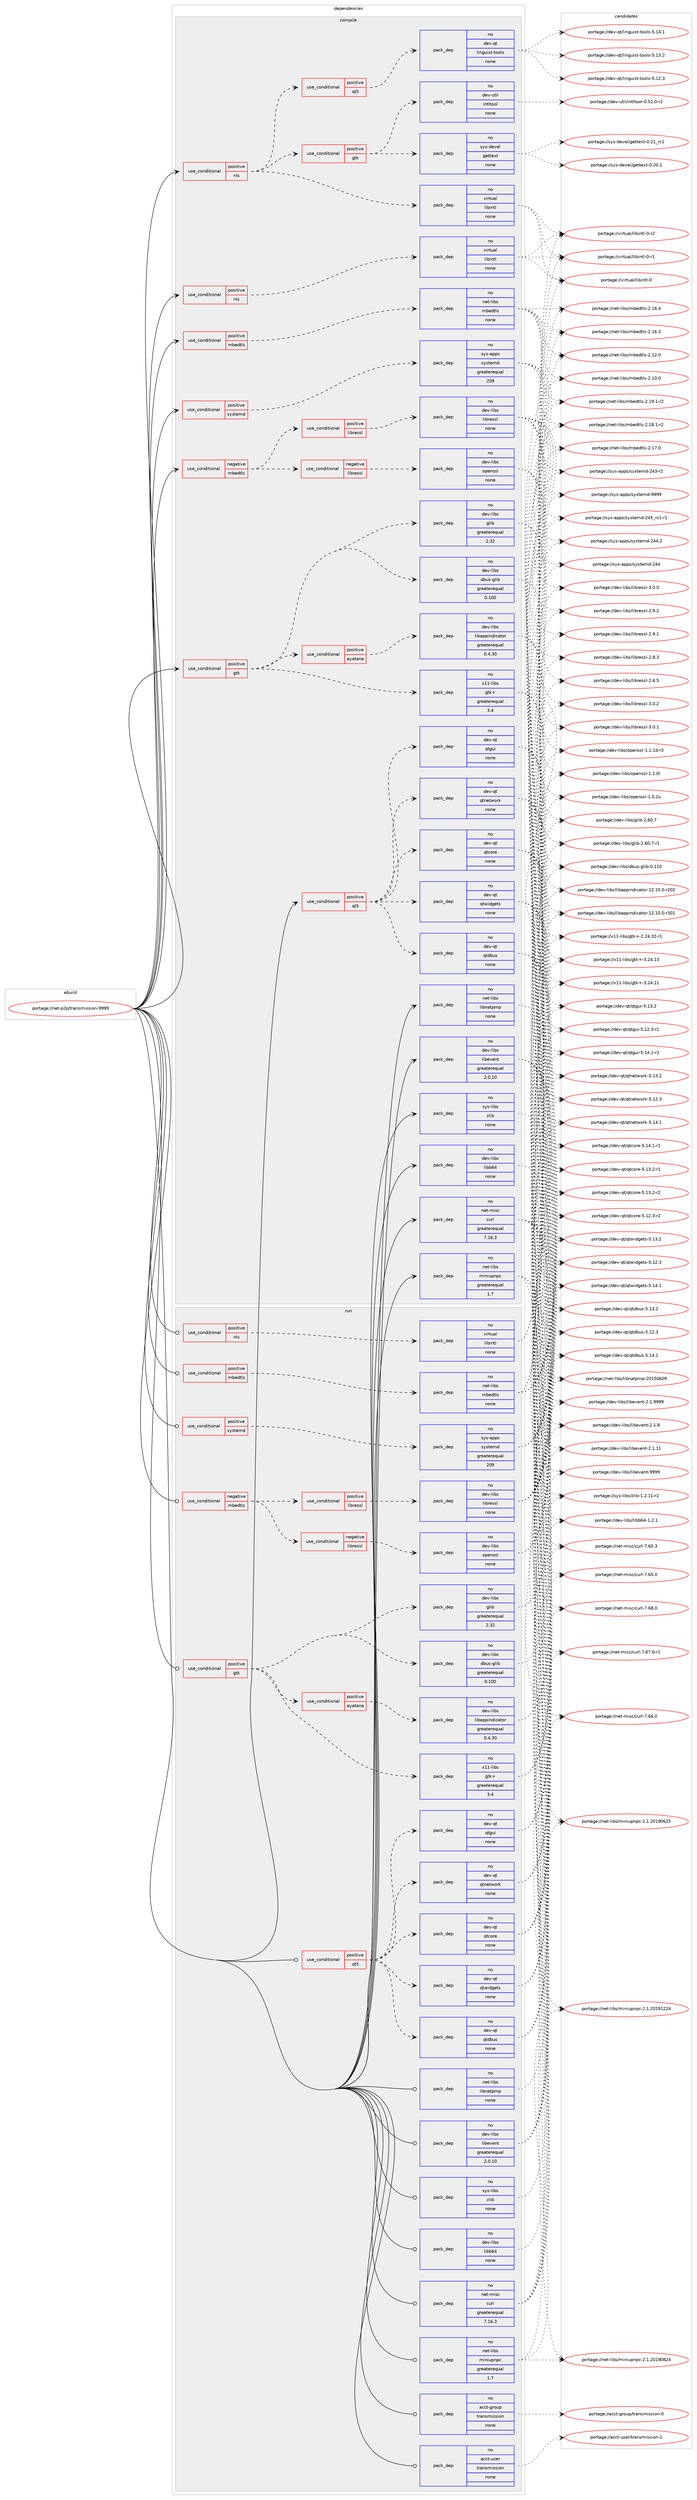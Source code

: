 digraph prolog {

# *************
# Graph options
# *************

newrank=true;
concentrate=true;
compound=true;
graph [rankdir=LR,fontname=Helvetica,fontsize=10,ranksep=1.5];#, ranksep=2.5, nodesep=0.2];
edge  [arrowhead=vee];
node  [fontname=Helvetica,fontsize=10];

# **********
# The ebuild
# **********

subgraph cluster_leftcol {
color=gray;
rank=same;
label=<<i>ebuild</i>>;
id [label="portage://net-p2p/transmission-9999", color=red, width=4, href="../net-p2p/transmission-9999.svg"];
}

# ****************
# The dependencies
# ****************

subgraph cluster_midcol {
color=gray;
label=<<i>dependencies</i>>;
subgraph cluster_compile {
fillcolor="#eeeeee";
style=filled;
label=<<i>compile</i>>;
subgraph cond23732 {
dependency116590 [label=<<TABLE BORDER="0" CELLBORDER="1" CELLSPACING="0" CELLPADDING="4"><TR><TD ROWSPAN="3" CELLPADDING="10">use_conditional</TD></TR><TR><TD>negative</TD></TR><TR><TD>mbedtls</TD></TR></TABLE>>, shape=none, color=red];
subgraph cond23733 {
dependency116591 [label=<<TABLE BORDER="0" CELLBORDER="1" CELLSPACING="0" CELLPADDING="4"><TR><TD ROWSPAN="3" CELLPADDING="10">use_conditional</TD></TR><TR><TD>negative</TD></TR><TR><TD>libressl</TD></TR></TABLE>>, shape=none, color=red];
subgraph pack90930 {
dependency116592 [label=<<TABLE BORDER="0" CELLBORDER="1" CELLSPACING="0" CELLPADDING="4" WIDTH="220"><TR><TD ROWSPAN="6" CELLPADDING="30">pack_dep</TD></TR><TR><TD WIDTH="110">no</TD></TR><TR><TD>dev-libs</TD></TR><TR><TD>openssl</TD></TR><TR><TD>none</TD></TR><TR><TD></TD></TR></TABLE>>, shape=none, color=blue];
}
dependency116591:e -> dependency116592:w [weight=20,style="dashed",arrowhead="vee"];
}
dependency116590:e -> dependency116591:w [weight=20,style="dashed",arrowhead="vee"];
subgraph cond23734 {
dependency116593 [label=<<TABLE BORDER="0" CELLBORDER="1" CELLSPACING="0" CELLPADDING="4"><TR><TD ROWSPAN="3" CELLPADDING="10">use_conditional</TD></TR><TR><TD>positive</TD></TR><TR><TD>libressl</TD></TR></TABLE>>, shape=none, color=red];
subgraph pack90931 {
dependency116594 [label=<<TABLE BORDER="0" CELLBORDER="1" CELLSPACING="0" CELLPADDING="4" WIDTH="220"><TR><TD ROWSPAN="6" CELLPADDING="30">pack_dep</TD></TR><TR><TD WIDTH="110">no</TD></TR><TR><TD>dev-libs</TD></TR><TR><TD>libressl</TD></TR><TR><TD>none</TD></TR><TR><TD></TD></TR></TABLE>>, shape=none, color=blue];
}
dependency116593:e -> dependency116594:w [weight=20,style="dashed",arrowhead="vee"];
}
dependency116590:e -> dependency116593:w [weight=20,style="dashed",arrowhead="vee"];
}
id:e -> dependency116590:w [weight=20,style="solid",arrowhead="vee"];
subgraph cond23735 {
dependency116595 [label=<<TABLE BORDER="0" CELLBORDER="1" CELLSPACING="0" CELLPADDING="4"><TR><TD ROWSPAN="3" CELLPADDING="10">use_conditional</TD></TR><TR><TD>positive</TD></TR><TR><TD>gtk</TD></TR></TABLE>>, shape=none, color=red];
subgraph pack90932 {
dependency116596 [label=<<TABLE BORDER="0" CELLBORDER="1" CELLSPACING="0" CELLPADDING="4" WIDTH="220"><TR><TD ROWSPAN="6" CELLPADDING="30">pack_dep</TD></TR><TR><TD WIDTH="110">no</TD></TR><TR><TD>dev-libs</TD></TR><TR><TD>dbus-glib</TD></TR><TR><TD>greaterequal</TD></TR><TR><TD>0.100</TD></TR></TABLE>>, shape=none, color=blue];
}
dependency116595:e -> dependency116596:w [weight=20,style="dashed",arrowhead="vee"];
subgraph pack90933 {
dependency116597 [label=<<TABLE BORDER="0" CELLBORDER="1" CELLSPACING="0" CELLPADDING="4" WIDTH="220"><TR><TD ROWSPAN="6" CELLPADDING="30">pack_dep</TD></TR><TR><TD WIDTH="110">no</TD></TR><TR><TD>dev-libs</TD></TR><TR><TD>glib</TD></TR><TR><TD>greaterequal</TD></TR><TR><TD>2.32</TD></TR></TABLE>>, shape=none, color=blue];
}
dependency116595:e -> dependency116597:w [weight=20,style="dashed",arrowhead="vee"];
subgraph pack90934 {
dependency116598 [label=<<TABLE BORDER="0" CELLBORDER="1" CELLSPACING="0" CELLPADDING="4" WIDTH="220"><TR><TD ROWSPAN="6" CELLPADDING="30">pack_dep</TD></TR><TR><TD WIDTH="110">no</TD></TR><TR><TD>x11-libs</TD></TR><TR><TD>gtk+</TD></TR><TR><TD>greaterequal</TD></TR><TR><TD>3.4</TD></TR></TABLE>>, shape=none, color=blue];
}
dependency116595:e -> dependency116598:w [weight=20,style="dashed",arrowhead="vee"];
subgraph cond23736 {
dependency116599 [label=<<TABLE BORDER="0" CELLBORDER="1" CELLSPACING="0" CELLPADDING="4"><TR><TD ROWSPAN="3" CELLPADDING="10">use_conditional</TD></TR><TR><TD>positive</TD></TR><TR><TD>ayatana</TD></TR></TABLE>>, shape=none, color=red];
subgraph pack90935 {
dependency116600 [label=<<TABLE BORDER="0" CELLBORDER="1" CELLSPACING="0" CELLPADDING="4" WIDTH="220"><TR><TD ROWSPAN="6" CELLPADDING="30">pack_dep</TD></TR><TR><TD WIDTH="110">no</TD></TR><TR><TD>dev-libs</TD></TR><TR><TD>libappindicator</TD></TR><TR><TD>greaterequal</TD></TR><TR><TD>0.4.30</TD></TR></TABLE>>, shape=none, color=blue];
}
dependency116599:e -> dependency116600:w [weight=20,style="dashed",arrowhead="vee"];
}
dependency116595:e -> dependency116599:w [weight=20,style="dashed",arrowhead="vee"];
}
id:e -> dependency116595:w [weight=20,style="solid",arrowhead="vee"];
subgraph cond23737 {
dependency116601 [label=<<TABLE BORDER="0" CELLBORDER="1" CELLSPACING="0" CELLPADDING="4"><TR><TD ROWSPAN="3" CELLPADDING="10">use_conditional</TD></TR><TR><TD>positive</TD></TR><TR><TD>mbedtls</TD></TR></TABLE>>, shape=none, color=red];
subgraph pack90936 {
dependency116602 [label=<<TABLE BORDER="0" CELLBORDER="1" CELLSPACING="0" CELLPADDING="4" WIDTH="220"><TR><TD ROWSPAN="6" CELLPADDING="30">pack_dep</TD></TR><TR><TD WIDTH="110">no</TD></TR><TR><TD>net-libs</TD></TR><TR><TD>mbedtls</TD></TR><TR><TD>none</TD></TR><TR><TD></TD></TR></TABLE>>, shape=none, color=blue];
}
dependency116601:e -> dependency116602:w [weight=20,style="dashed",arrowhead="vee"];
}
id:e -> dependency116601:w [weight=20,style="solid",arrowhead="vee"];
subgraph cond23738 {
dependency116603 [label=<<TABLE BORDER="0" CELLBORDER="1" CELLSPACING="0" CELLPADDING="4"><TR><TD ROWSPAN="3" CELLPADDING="10">use_conditional</TD></TR><TR><TD>positive</TD></TR><TR><TD>nls</TD></TR></TABLE>>, shape=none, color=red];
subgraph pack90937 {
dependency116604 [label=<<TABLE BORDER="0" CELLBORDER="1" CELLSPACING="0" CELLPADDING="4" WIDTH="220"><TR><TD ROWSPAN="6" CELLPADDING="30">pack_dep</TD></TR><TR><TD WIDTH="110">no</TD></TR><TR><TD>virtual</TD></TR><TR><TD>libintl</TD></TR><TR><TD>none</TD></TR><TR><TD></TD></TR></TABLE>>, shape=none, color=blue];
}
dependency116603:e -> dependency116604:w [weight=20,style="dashed",arrowhead="vee"];
}
id:e -> dependency116603:w [weight=20,style="solid",arrowhead="vee"];
subgraph cond23739 {
dependency116605 [label=<<TABLE BORDER="0" CELLBORDER="1" CELLSPACING="0" CELLPADDING="4"><TR><TD ROWSPAN="3" CELLPADDING="10">use_conditional</TD></TR><TR><TD>positive</TD></TR><TR><TD>nls</TD></TR></TABLE>>, shape=none, color=red];
subgraph pack90938 {
dependency116606 [label=<<TABLE BORDER="0" CELLBORDER="1" CELLSPACING="0" CELLPADDING="4" WIDTH="220"><TR><TD ROWSPAN="6" CELLPADDING="30">pack_dep</TD></TR><TR><TD WIDTH="110">no</TD></TR><TR><TD>virtual</TD></TR><TR><TD>libintl</TD></TR><TR><TD>none</TD></TR><TR><TD></TD></TR></TABLE>>, shape=none, color=blue];
}
dependency116605:e -> dependency116606:w [weight=20,style="dashed",arrowhead="vee"];
subgraph cond23740 {
dependency116607 [label=<<TABLE BORDER="0" CELLBORDER="1" CELLSPACING="0" CELLPADDING="4"><TR><TD ROWSPAN="3" CELLPADDING="10">use_conditional</TD></TR><TR><TD>positive</TD></TR><TR><TD>gtk</TD></TR></TABLE>>, shape=none, color=red];
subgraph pack90939 {
dependency116608 [label=<<TABLE BORDER="0" CELLBORDER="1" CELLSPACING="0" CELLPADDING="4" WIDTH="220"><TR><TD ROWSPAN="6" CELLPADDING="30">pack_dep</TD></TR><TR><TD WIDTH="110">no</TD></TR><TR><TD>dev-util</TD></TR><TR><TD>intltool</TD></TR><TR><TD>none</TD></TR><TR><TD></TD></TR></TABLE>>, shape=none, color=blue];
}
dependency116607:e -> dependency116608:w [weight=20,style="dashed",arrowhead="vee"];
subgraph pack90940 {
dependency116609 [label=<<TABLE BORDER="0" CELLBORDER="1" CELLSPACING="0" CELLPADDING="4" WIDTH="220"><TR><TD ROWSPAN="6" CELLPADDING="30">pack_dep</TD></TR><TR><TD WIDTH="110">no</TD></TR><TR><TD>sys-devel</TD></TR><TR><TD>gettext</TD></TR><TR><TD>none</TD></TR><TR><TD></TD></TR></TABLE>>, shape=none, color=blue];
}
dependency116607:e -> dependency116609:w [weight=20,style="dashed",arrowhead="vee"];
}
dependency116605:e -> dependency116607:w [weight=20,style="dashed",arrowhead="vee"];
subgraph cond23741 {
dependency116610 [label=<<TABLE BORDER="0" CELLBORDER="1" CELLSPACING="0" CELLPADDING="4"><TR><TD ROWSPAN="3" CELLPADDING="10">use_conditional</TD></TR><TR><TD>positive</TD></TR><TR><TD>qt5</TD></TR></TABLE>>, shape=none, color=red];
subgraph pack90941 {
dependency116611 [label=<<TABLE BORDER="0" CELLBORDER="1" CELLSPACING="0" CELLPADDING="4" WIDTH="220"><TR><TD ROWSPAN="6" CELLPADDING="30">pack_dep</TD></TR><TR><TD WIDTH="110">no</TD></TR><TR><TD>dev-qt</TD></TR><TR><TD>linguist-tools</TD></TR><TR><TD>none</TD></TR><TR><TD></TD></TR></TABLE>>, shape=none, color=blue];
}
dependency116610:e -> dependency116611:w [weight=20,style="dashed",arrowhead="vee"];
}
dependency116605:e -> dependency116610:w [weight=20,style="dashed",arrowhead="vee"];
}
id:e -> dependency116605:w [weight=20,style="solid",arrowhead="vee"];
subgraph cond23742 {
dependency116612 [label=<<TABLE BORDER="0" CELLBORDER="1" CELLSPACING="0" CELLPADDING="4"><TR><TD ROWSPAN="3" CELLPADDING="10">use_conditional</TD></TR><TR><TD>positive</TD></TR><TR><TD>qt5</TD></TR></TABLE>>, shape=none, color=red];
subgraph pack90942 {
dependency116613 [label=<<TABLE BORDER="0" CELLBORDER="1" CELLSPACING="0" CELLPADDING="4" WIDTH="220"><TR><TD ROWSPAN="6" CELLPADDING="30">pack_dep</TD></TR><TR><TD WIDTH="110">no</TD></TR><TR><TD>dev-qt</TD></TR><TR><TD>qtcore</TD></TR><TR><TD>none</TD></TR><TR><TD></TD></TR></TABLE>>, shape=none, color=blue];
}
dependency116612:e -> dependency116613:w [weight=20,style="dashed",arrowhead="vee"];
subgraph pack90943 {
dependency116614 [label=<<TABLE BORDER="0" CELLBORDER="1" CELLSPACING="0" CELLPADDING="4" WIDTH="220"><TR><TD ROWSPAN="6" CELLPADDING="30">pack_dep</TD></TR><TR><TD WIDTH="110">no</TD></TR><TR><TD>dev-qt</TD></TR><TR><TD>qtgui</TD></TR><TR><TD>none</TD></TR><TR><TD></TD></TR></TABLE>>, shape=none, color=blue];
}
dependency116612:e -> dependency116614:w [weight=20,style="dashed",arrowhead="vee"];
subgraph pack90944 {
dependency116615 [label=<<TABLE BORDER="0" CELLBORDER="1" CELLSPACING="0" CELLPADDING="4" WIDTH="220"><TR><TD ROWSPAN="6" CELLPADDING="30">pack_dep</TD></TR><TR><TD WIDTH="110">no</TD></TR><TR><TD>dev-qt</TD></TR><TR><TD>qtwidgets</TD></TR><TR><TD>none</TD></TR><TR><TD></TD></TR></TABLE>>, shape=none, color=blue];
}
dependency116612:e -> dependency116615:w [weight=20,style="dashed",arrowhead="vee"];
subgraph pack90945 {
dependency116616 [label=<<TABLE BORDER="0" CELLBORDER="1" CELLSPACING="0" CELLPADDING="4" WIDTH="220"><TR><TD ROWSPAN="6" CELLPADDING="30">pack_dep</TD></TR><TR><TD WIDTH="110">no</TD></TR><TR><TD>dev-qt</TD></TR><TR><TD>qtnetwork</TD></TR><TR><TD>none</TD></TR><TR><TD></TD></TR></TABLE>>, shape=none, color=blue];
}
dependency116612:e -> dependency116616:w [weight=20,style="dashed",arrowhead="vee"];
subgraph pack90946 {
dependency116617 [label=<<TABLE BORDER="0" CELLBORDER="1" CELLSPACING="0" CELLPADDING="4" WIDTH="220"><TR><TD ROWSPAN="6" CELLPADDING="30">pack_dep</TD></TR><TR><TD WIDTH="110">no</TD></TR><TR><TD>dev-qt</TD></TR><TR><TD>qtdbus</TD></TR><TR><TD>none</TD></TR><TR><TD></TD></TR></TABLE>>, shape=none, color=blue];
}
dependency116612:e -> dependency116617:w [weight=20,style="dashed",arrowhead="vee"];
}
id:e -> dependency116612:w [weight=20,style="solid",arrowhead="vee"];
subgraph cond23743 {
dependency116618 [label=<<TABLE BORDER="0" CELLBORDER="1" CELLSPACING="0" CELLPADDING="4"><TR><TD ROWSPAN="3" CELLPADDING="10">use_conditional</TD></TR><TR><TD>positive</TD></TR><TR><TD>systemd</TD></TR></TABLE>>, shape=none, color=red];
subgraph pack90947 {
dependency116619 [label=<<TABLE BORDER="0" CELLBORDER="1" CELLSPACING="0" CELLPADDING="4" WIDTH="220"><TR><TD ROWSPAN="6" CELLPADDING="30">pack_dep</TD></TR><TR><TD WIDTH="110">no</TD></TR><TR><TD>sys-apps</TD></TR><TR><TD>systemd</TD></TR><TR><TD>greaterequal</TD></TR><TR><TD>209</TD></TR></TABLE>>, shape=none, color=blue];
}
dependency116618:e -> dependency116619:w [weight=20,style="dashed",arrowhead="vee"];
}
id:e -> dependency116618:w [weight=20,style="solid",arrowhead="vee"];
subgraph pack90948 {
dependency116620 [label=<<TABLE BORDER="0" CELLBORDER="1" CELLSPACING="0" CELLPADDING="4" WIDTH="220"><TR><TD ROWSPAN="6" CELLPADDING="30">pack_dep</TD></TR><TR><TD WIDTH="110">no</TD></TR><TR><TD>dev-libs</TD></TR><TR><TD>libb64</TD></TR><TR><TD>none</TD></TR><TR><TD></TD></TR></TABLE>>, shape=none, color=blue];
}
id:e -> dependency116620:w [weight=20,style="solid",arrowhead="vee"];
subgraph pack90949 {
dependency116621 [label=<<TABLE BORDER="0" CELLBORDER="1" CELLSPACING="0" CELLPADDING="4" WIDTH="220"><TR><TD ROWSPAN="6" CELLPADDING="30">pack_dep</TD></TR><TR><TD WIDTH="110">no</TD></TR><TR><TD>dev-libs</TD></TR><TR><TD>libevent</TD></TR><TR><TD>greaterequal</TD></TR><TR><TD>2.0.10</TD></TR></TABLE>>, shape=none, color=blue];
}
id:e -> dependency116621:w [weight=20,style="solid",arrowhead="vee"];
subgraph pack90950 {
dependency116622 [label=<<TABLE BORDER="0" CELLBORDER="1" CELLSPACING="0" CELLPADDING="4" WIDTH="220"><TR><TD ROWSPAN="6" CELLPADDING="30">pack_dep</TD></TR><TR><TD WIDTH="110">no</TD></TR><TR><TD>net-libs</TD></TR><TR><TD>libnatpmp</TD></TR><TR><TD>none</TD></TR><TR><TD></TD></TR></TABLE>>, shape=none, color=blue];
}
id:e -> dependency116622:w [weight=20,style="solid",arrowhead="vee"];
subgraph pack90951 {
dependency116623 [label=<<TABLE BORDER="0" CELLBORDER="1" CELLSPACING="0" CELLPADDING="4" WIDTH="220"><TR><TD ROWSPAN="6" CELLPADDING="30">pack_dep</TD></TR><TR><TD WIDTH="110">no</TD></TR><TR><TD>net-libs</TD></TR><TR><TD>miniupnpc</TD></TR><TR><TD>greaterequal</TD></TR><TR><TD>1.7</TD></TR></TABLE>>, shape=none, color=blue];
}
id:e -> dependency116623:w [weight=20,style="solid",arrowhead="vee"];
subgraph pack90952 {
dependency116624 [label=<<TABLE BORDER="0" CELLBORDER="1" CELLSPACING="0" CELLPADDING="4" WIDTH="220"><TR><TD ROWSPAN="6" CELLPADDING="30">pack_dep</TD></TR><TR><TD WIDTH="110">no</TD></TR><TR><TD>net-misc</TD></TR><TR><TD>curl</TD></TR><TR><TD>greaterequal</TD></TR><TR><TD>7.16.3</TD></TR></TABLE>>, shape=none, color=blue];
}
id:e -> dependency116624:w [weight=20,style="solid",arrowhead="vee"];
subgraph pack90953 {
dependency116625 [label=<<TABLE BORDER="0" CELLBORDER="1" CELLSPACING="0" CELLPADDING="4" WIDTH="220"><TR><TD ROWSPAN="6" CELLPADDING="30">pack_dep</TD></TR><TR><TD WIDTH="110">no</TD></TR><TR><TD>sys-libs</TD></TR><TR><TD>zlib</TD></TR><TR><TD>none</TD></TR><TR><TD></TD></TR></TABLE>>, shape=none, color=blue];
}
id:e -> dependency116625:w [weight=20,style="solid",arrowhead="vee"];
}
subgraph cluster_compileandrun {
fillcolor="#eeeeee";
style=filled;
label=<<i>compile and run</i>>;
}
subgraph cluster_run {
fillcolor="#eeeeee";
style=filled;
label=<<i>run</i>>;
subgraph cond23744 {
dependency116626 [label=<<TABLE BORDER="0" CELLBORDER="1" CELLSPACING="0" CELLPADDING="4"><TR><TD ROWSPAN="3" CELLPADDING="10">use_conditional</TD></TR><TR><TD>negative</TD></TR><TR><TD>mbedtls</TD></TR></TABLE>>, shape=none, color=red];
subgraph cond23745 {
dependency116627 [label=<<TABLE BORDER="0" CELLBORDER="1" CELLSPACING="0" CELLPADDING="4"><TR><TD ROWSPAN="3" CELLPADDING="10">use_conditional</TD></TR><TR><TD>negative</TD></TR><TR><TD>libressl</TD></TR></TABLE>>, shape=none, color=red];
subgraph pack90954 {
dependency116628 [label=<<TABLE BORDER="0" CELLBORDER="1" CELLSPACING="0" CELLPADDING="4" WIDTH="220"><TR><TD ROWSPAN="6" CELLPADDING="30">pack_dep</TD></TR><TR><TD WIDTH="110">no</TD></TR><TR><TD>dev-libs</TD></TR><TR><TD>openssl</TD></TR><TR><TD>none</TD></TR><TR><TD></TD></TR></TABLE>>, shape=none, color=blue];
}
dependency116627:e -> dependency116628:w [weight=20,style="dashed",arrowhead="vee"];
}
dependency116626:e -> dependency116627:w [weight=20,style="dashed",arrowhead="vee"];
subgraph cond23746 {
dependency116629 [label=<<TABLE BORDER="0" CELLBORDER="1" CELLSPACING="0" CELLPADDING="4"><TR><TD ROWSPAN="3" CELLPADDING="10">use_conditional</TD></TR><TR><TD>positive</TD></TR><TR><TD>libressl</TD></TR></TABLE>>, shape=none, color=red];
subgraph pack90955 {
dependency116630 [label=<<TABLE BORDER="0" CELLBORDER="1" CELLSPACING="0" CELLPADDING="4" WIDTH="220"><TR><TD ROWSPAN="6" CELLPADDING="30">pack_dep</TD></TR><TR><TD WIDTH="110">no</TD></TR><TR><TD>dev-libs</TD></TR><TR><TD>libressl</TD></TR><TR><TD>none</TD></TR><TR><TD></TD></TR></TABLE>>, shape=none, color=blue];
}
dependency116629:e -> dependency116630:w [weight=20,style="dashed",arrowhead="vee"];
}
dependency116626:e -> dependency116629:w [weight=20,style="dashed",arrowhead="vee"];
}
id:e -> dependency116626:w [weight=20,style="solid",arrowhead="odot"];
subgraph cond23747 {
dependency116631 [label=<<TABLE BORDER="0" CELLBORDER="1" CELLSPACING="0" CELLPADDING="4"><TR><TD ROWSPAN="3" CELLPADDING="10">use_conditional</TD></TR><TR><TD>positive</TD></TR><TR><TD>gtk</TD></TR></TABLE>>, shape=none, color=red];
subgraph pack90956 {
dependency116632 [label=<<TABLE BORDER="0" CELLBORDER="1" CELLSPACING="0" CELLPADDING="4" WIDTH="220"><TR><TD ROWSPAN="6" CELLPADDING="30">pack_dep</TD></TR><TR><TD WIDTH="110">no</TD></TR><TR><TD>dev-libs</TD></TR><TR><TD>dbus-glib</TD></TR><TR><TD>greaterequal</TD></TR><TR><TD>0.100</TD></TR></TABLE>>, shape=none, color=blue];
}
dependency116631:e -> dependency116632:w [weight=20,style="dashed",arrowhead="vee"];
subgraph pack90957 {
dependency116633 [label=<<TABLE BORDER="0" CELLBORDER="1" CELLSPACING="0" CELLPADDING="4" WIDTH="220"><TR><TD ROWSPAN="6" CELLPADDING="30">pack_dep</TD></TR><TR><TD WIDTH="110">no</TD></TR><TR><TD>dev-libs</TD></TR><TR><TD>glib</TD></TR><TR><TD>greaterequal</TD></TR><TR><TD>2.32</TD></TR></TABLE>>, shape=none, color=blue];
}
dependency116631:e -> dependency116633:w [weight=20,style="dashed",arrowhead="vee"];
subgraph pack90958 {
dependency116634 [label=<<TABLE BORDER="0" CELLBORDER="1" CELLSPACING="0" CELLPADDING="4" WIDTH="220"><TR><TD ROWSPAN="6" CELLPADDING="30">pack_dep</TD></TR><TR><TD WIDTH="110">no</TD></TR><TR><TD>x11-libs</TD></TR><TR><TD>gtk+</TD></TR><TR><TD>greaterequal</TD></TR><TR><TD>3.4</TD></TR></TABLE>>, shape=none, color=blue];
}
dependency116631:e -> dependency116634:w [weight=20,style="dashed",arrowhead="vee"];
subgraph cond23748 {
dependency116635 [label=<<TABLE BORDER="0" CELLBORDER="1" CELLSPACING="0" CELLPADDING="4"><TR><TD ROWSPAN="3" CELLPADDING="10">use_conditional</TD></TR><TR><TD>positive</TD></TR><TR><TD>ayatana</TD></TR></TABLE>>, shape=none, color=red];
subgraph pack90959 {
dependency116636 [label=<<TABLE BORDER="0" CELLBORDER="1" CELLSPACING="0" CELLPADDING="4" WIDTH="220"><TR><TD ROWSPAN="6" CELLPADDING="30">pack_dep</TD></TR><TR><TD WIDTH="110">no</TD></TR><TR><TD>dev-libs</TD></TR><TR><TD>libappindicator</TD></TR><TR><TD>greaterequal</TD></TR><TR><TD>0.4.30</TD></TR></TABLE>>, shape=none, color=blue];
}
dependency116635:e -> dependency116636:w [weight=20,style="dashed",arrowhead="vee"];
}
dependency116631:e -> dependency116635:w [weight=20,style="dashed",arrowhead="vee"];
}
id:e -> dependency116631:w [weight=20,style="solid",arrowhead="odot"];
subgraph cond23749 {
dependency116637 [label=<<TABLE BORDER="0" CELLBORDER="1" CELLSPACING="0" CELLPADDING="4"><TR><TD ROWSPAN="3" CELLPADDING="10">use_conditional</TD></TR><TR><TD>positive</TD></TR><TR><TD>mbedtls</TD></TR></TABLE>>, shape=none, color=red];
subgraph pack90960 {
dependency116638 [label=<<TABLE BORDER="0" CELLBORDER="1" CELLSPACING="0" CELLPADDING="4" WIDTH="220"><TR><TD ROWSPAN="6" CELLPADDING="30">pack_dep</TD></TR><TR><TD WIDTH="110">no</TD></TR><TR><TD>net-libs</TD></TR><TR><TD>mbedtls</TD></TR><TR><TD>none</TD></TR><TR><TD></TD></TR></TABLE>>, shape=none, color=blue];
}
dependency116637:e -> dependency116638:w [weight=20,style="dashed",arrowhead="vee"];
}
id:e -> dependency116637:w [weight=20,style="solid",arrowhead="odot"];
subgraph cond23750 {
dependency116639 [label=<<TABLE BORDER="0" CELLBORDER="1" CELLSPACING="0" CELLPADDING="4"><TR><TD ROWSPAN="3" CELLPADDING="10">use_conditional</TD></TR><TR><TD>positive</TD></TR><TR><TD>nls</TD></TR></TABLE>>, shape=none, color=red];
subgraph pack90961 {
dependency116640 [label=<<TABLE BORDER="0" CELLBORDER="1" CELLSPACING="0" CELLPADDING="4" WIDTH="220"><TR><TD ROWSPAN="6" CELLPADDING="30">pack_dep</TD></TR><TR><TD WIDTH="110">no</TD></TR><TR><TD>virtual</TD></TR><TR><TD>libintl</TD></TR><TR><TD>none</TD></TR><TR><TD></TD></TR></TABLE>>, shape=none, color=blue];
}
dependency116639:e -> dependency116640:w [weight=20,style="dashed",arrowhead="vee"];
}
id:e -> dependency116639:w [weight=20,style="solid",arrowhead="odot"];
subgraph cond23751 {
dependency116641 [label=<<TABLE BORDER="0" CELLBORDER="1" CELLSPACING="0" CELLPADDING="4"><TR><TD ROWSPAN="3" CELLPADDING="10">use_conditional</TD></TR><TR><TD>positive</TD></TR><TR><TD>qt5</TD></TR></TABLE>>, shape=none, color=red];
subgraph pack90962 {
dependency116642 [label=<<TABLE BORDER="0" CELLBORDER="1" CELLSPACING="0" CELLPADDING="4" WIDTH="220"><TR><TD ROWSPAN="6" CELLPADDING="30">pack_dep</TD></TR><TR><TD WIDTH="110">no</TD></TR><TR><TD>dev-qt</TD></TR><TR><TD>qtcore</TD></TR><TR><TD>none</TD></TR><TR><TD></TD></TR></TABLE>>, shape=none, color=blue];
}
dependency116641:e -> dependency116642:w [weight=20,style="dashed",arrowhead="vee"];
subgraph pack90963 {
dependency116643 [label=<<TABLE BORDER="0" CELLBORDER="1" CELLSPACING="0" CELLPADDING="4" WIDTH="220"><TR><TD ROWSPAN="6" CELLPADDING="30">pack_dep</TD></TR><TR><TD WIDTH="110">no</TD></TR><TR><TD>dev-qt</TD></TR><TR><TD>qtgui</TD></TR><TR><TD>none</TD></TR><TR><TD></TD></TR></TABLE>>, shape=none, color=blue];
}
dependency116641:e -> dependency116643:w [weight=20,style="dashed",arrowhead="vee"];
subgraph pack90964 {
dependency116644 [label=<<TABLE BORDER="0" CELLBORDER="1" CELLSPACING="0" CELLPADDING="4" WIDTH="220"><TR><TD ROWSPAN="6" CELLPADDING="30">pack_dep</TD></TR><TR><TD WIDTH="110">no</TD></TR><TR><TD>dev-qt</TD></TR><TR><TD>qtwidgets</TD></TR><TR><TD>none</TD></TR><TR><TD></TD></TR></TABLE>>, shape=none, color=blue];
}
dependency116641:e -> dependency116644:w [weight=20,style="dashed",arrowhead="vee"];
subgraph pack90965 {
dependency116645 [label=<<TABLE BORDER="0" CELLBORDER="1" CELLSPACING="0" CELLPADDING="4" WIDTH="220"><TR><TD ROWSPAN="6" CELLPADDING="30">pack_dep</TD></TR><TR><TD WIDTH="110">no</TD></TR><TR><TD>dev-qt</TD></TR><TR><TD>qtnetwork</TD></TR><TR><TD>none</TD></TR><TR><TD></TD></TR></TABLE>>, shape=none, color=blue];
}
dependency116641:e -> dependency116645:w [weight=20,style="dashed",arrowhead="vee"];
subgraph pack90966 {
dependency116646 [label=<<TABLE BORDER="0" CELLBORDER="1" CELLSPACING="0" CELLPADDING="4" WIDTH="220"><TR><TD ROWSPAN="6" CELLPADDING="30">pack_dep</TD></TR><TR><TD WIDTH="110">no</TD></TR><TR><TD>dev-qt</TD></TR><TR><TD>qtdbus</TD></TR><TR><TD>none</TD></TR><TR><TD></TD></TR></TABLE>>, shape=none, color=blue];
}
dependency116641:e -> dependency116646:w [weight=20,style="dashed",arrowhead="vee"];
}
id:e -> dependency116641:w [weight=20,style="solid",arrowhead="odot"];
subgraph cond23752 {
dependency116647 [label=<<TABLE BORDER="0" CELLBORDER="1" CELLSPACING="0" CELLPADDING="4"><TR><TD ROWSPAN="3" CELLPADDING="10">use_conditional</TD></TR><TR><TD>positive</TD></TR><TR><TD>systemd</TD></TR></TABLE>>, shape=none, color=red];
subgraph pack90967 {
dependency116648 [label=<<TABLE BORDER="0" CELLBORDER="1" CELLSPACING="0" CELLPADDING="4" WIDTH="220"><TR><TD ROWSPAN="6" CELLPADDING="30">pack_dep</TD></TR><TR><TD WIDTH="110">no</TD></TR><TR><TD>sys-apps</TD></TR><TR><TD>systemd</TD></TR><TR><TD>greaterequal</TD></TR><TR><TD>209</TD></TR></TABLE>>, shape=none, color=blue];
}
dependency116647:e -> dependency116648:w [weight=20,style="dashed",arrowhead="vee"];
}
id:e -> dependency116647:w [weight=20,style="solid",arrowhead="odot"];
subgraph pack90968 {
dependency116649 [label=<<TABLE BORDER="0" CELLBORDER="1" CELLSPACING="0" CELLPADDING="4" WIDTH="220"><TR><TD ROWSPAN="6" CELLPADDING="30">pack_dep</TD></TR><TR><TD WIDTH="110">no</TD></TR><TR><TD>acct-group</TD></TR><TR><TD>transmission</TD></TR><TR><TD>none</TD></TR><TR><TD></TD></TR></TABLE>>, shape=none, color=blue];
}
id:e -> dependency116649:w [weight=20,style="solid",arrowhead="odot"];
subgraph pack90969 {
dependency116650 [label=<<TABLE BORDER="0" CELLBORDER="1" CELLSPACING="0" CELLPADDING="4" WIDTH="220"><TR><TD ROWSPAN="6" CELLPADDING="30">pack_dep</TD></TR><TR><TD WIDTH="110">no</TD></TR><TR><TD>acct-user</TD></TR><TR><TD>transmission</TD></TR><TR><TD>none</TD></TR><TR><TD></TD></TR></TABLE>>, shape=none, color=blue];
}
id:e -> dependency116650:w [weight=20,style="solid",arrowhead="odot"];
subgraph pack90970 {
dependency116651 [label=<<TABLE BORDER="0" CELLBORDER="1" CELLSPACING="0" CELLPADDING="4" WIDTH="220"><TR><TD ROWSPAN="6" CELLPADDING="30">pack_dep</TD></TR><TR><TD WIDTH="110">no</TD></TR><TR><TD>dev-libs</TD></TR><TR><TD>libb64</TD></TR><TR><TD>none</TD></TR><TR><TD></TD></TR></TABLE>>, shape=none, color=blue];
}
id:e -> dependency116651:w [weight=20,style="solid",arrowhead="odot"];
subgraph pack90971 {
dependency116652 [label=<<TABLE BORDER="0" CELLBORDER="1" CELLSPACING="0" CELLPADDING="4" WIDTH="220"><TR><TD ROWSPAN="6" CELLPADDING="30">pack_dep</TD></TR><TR><TD WIDTH="110">no</TD></TR><TR><TD>dev-libs</TD></TR><TR><TD>libevent</TD></TR><TR><TD>greaterequal</TD></TR><TR><TD>2.0.10</TD></TR></TABLE>>, shape=none, color=blue];
}
id:e -> dependency116652:w [weight=20,style="solid",arrowhead="odot"];
subgraph pack90972 {
dependency116653 [label=<<TABLE BORDER="0" CELLBORDER="1" CELLSPACING="0" CELLPADDING="4" WIDTH="220"><TR><TD ROWSPAN="6" CELLPADDING="30">pack_dep</TD></TR><TR><TD WIDTH="110">no</TD></TR><TR><TD>net-libs</TD></TR><TR><TD>libnatpmp</TD></TR><TR><TD>none</TD></TR><TR><TD></TD></TR></TABLE>>, shape=none, color=blue];
}
id:e -> dependency116653:w [weight=20,style="solid",arrowhead="odot"];
subgraph pack90973 {
dependency116654 [label=<<TABLE BORDER="0" CELLBORDER="1" CELLSPACING="0" CELLPADDING="4" WIDTH="220"><TR><TD ROWSPAN="6" CELLPADDING="30">pack_dep</TD></TR><TR><TD WIDTH="110">no</TD></TR><TR><TD>net-libs</TD></TR><TR><TD>miniupnpc</TD></TR><TR><TD>greaterequal</TD></TR><TR><TD>1.7</TD></TR></TABLE>>, shape=none, color=blue];
}
id:e -> dependency116654:w [weight=20,style="solid",arrowhead="odot"];
subgraph pack90974 {
dependency116655 [label=<<TABLE BORDER="0" CELLBORDER="1" CELLSPACING="0" CELLPADDING="4" WIDTH="220"><TR><TD ROWSPAN="6" CELLPADDING="30">pack_dep</TD></TR><TR><TD WIDTH="110">no</TD></TR><TR><TD>net-misc</TD></TR><TR><TD>curl</TD></TR><TR><TD>greaterequal</TD></TR><TR><TD>7.16.3</TD></TR></TABLE>>, shape=none, color=blue];
}
id:e -> dependency116655:w [weight=20,style="solid",arrowhead="odot"];
subgraph pack90975 {
dependency116656 [label=<<TABLE BORDER="0" CELLBORDER="1" CELLSPACING="0" CELLPADDING="4" WIDTH="220"><TR><TD ROWSPAN="6" CELLPADDING="30">pack_dep</TD></TR><TR><TD WIDTH="110">no</TD></TR><TR><TD>sys-libs</TD></TR><TR><TD>zlib</TD></TR><TR><TD>none</TD></TR><TR><TD></TD></TR></TABLE>>, shape=none, color=blue];
}
id:e -> dependency116656:w [weight=20,style="solid",arrowhead="odot"];
}
}

# **************
# The candidates
# **************

subgraph cluster_choices {
rank=same;
color=gray;
label=<<i>candidates</i>>;

subgraph choice90930 {
color=black;
nodesep=1;
choice1001011184510810598115471111121011101151151084549464946491004511451 [label="portage://dev-libs/openssl-1.1.1d-r3", color=red, width=4,href="../dev-libs/openssl-1.1.1d-r3.svg"];
choice100101118451081059811547111112101110115115108454946494648108 [label="portage://dev-libs/openssl-1.1.0l", color=red, width=4,href="../dev-libs/openssl-1.1.0l.svg"];
choice100101118451081059811547111112101110115115108454946484650117 [label="portage://dev-libs/openssl-1.0.2u", color=red, width=4,href="../dev-libs/openssl-1.0.2u.svg"];
dependency116592:e -> choice1001011184510810598115471111121011101151151084549464946491004511451:w [style=dotted,weight="100"];
dependency116592:e -> choice100101118451081059811547111112101110115115108454946494648108:w [style=dotted,weight="100"];
dependency116592:e -> choice100101118451081059811547111112101110115115108454946484650117:w [style=dotted,weight="100"];
}
subgraph choice90931 {
color=black;
nodesep=1;
choice10010111845108105981154710810598114101115115108455146484650 [label="portage://dev-libs/libressl-3.0.2", color=red, width=4,href="../dev-libs/libressl-3.0.2.svg"];
choice10010111845108105981154710810598114101115115108455146484649 [label="portage://dev-libs/libressl-3.0.1", color=red, width=4,href="../dev-libs/libressl-3.0.1.svg"];
choice10010111845108105981154710810598114101115115108455146484648 [label="portage://dev-libs/libressl-3.0.0", color=red, width=4,href="../dev-libs/libressl-3.0.0.svg"];
choice10010111845108105981154710810598114101115115108455046574650 [label="portage://dev-libs/libressl-2.9.2", color=red, width=4,href="../dev-libs/libressl-2.9.2.svg"];
choice10010111845108105981154710810598114101115115108455046574649 [label="portage://dev-libs/libressl-2.9.1", color=red, width=4,href="../dev-libs/libressl-2.9.1.svg"];
choice10010111845108105981154710810598114101115115108455046564651 [label="portage://dev-libs/libressl-2.8.3", color=red, width=4,href="../dev-libs/libressl-2.8.3.svg"];
choice10010111845108105981154710810598114101115115108455046544653 [label="portage://dev-libs/libressl-2.6.5", color=red, width=4,href="../dev-libs/libressl-2.6.5.svg"];
dependency116594:e -> choice10010111845108105981154710810598114101115115108455146484650:w [style=dotted,weight="100"];
dependency116594:e -> choice10010111845108105981154710810598114101115115108455146484649:w [style=dotted,weight="100"];
dependency116594:e -> choice10010111845108105981154710810598114101115115108455146484648:w [style=dotted,weight="100"];
dependency116594:e -> choice10010111845108105981154710810598114101115115108455046574650:w [style=dotted,weight="100"];
dependency116594:e -> choice10010111845108105981154710810598114101115115108455046574649:w [style=dotted,weight="100"];
dependency116594:e -> choice10010111845108105981154710810598114101115115108455046564651:w [style=dotted,weight="100"];
dependency116594:e -> choice10010111845108105981154710810598114101115115108455046544653:w [style=dotted,weight="100"];
}
subgraph choice90932 {
color=black;
nodesep=1;
choice100101118451081059811547100981171154510310810598454846494948 [label="portage://dev-libs/dbus-glib-0.110", color=red, width=4,href="../dev-libs/dbus-glib-0.110.svg"];
dependency116596:e -> choice100101118451081059811547100981171154510310810598454846494948:w [style=dotted,weight="100"];
}
subgraph choice90933 {
color=black;
nodesep=1;
choice10010111845108105981154710310810598455046544846554511449 [label="portage://dev-libs/glib-2.60.7-r1", color=red, width=4,href="../dev-libs/glib-2.60.7-r1.svg"];
choice1001011184510810598115471031081059845504654484655 [label="portage://dev-libs/glib-2.60.7", color=red, width=4,href="../dev-libs/glib-2.60.7.svg"];
dependency116597:e -> choice10010111845108105981154710310810598455046544846554511449:w [style=dotted,weight="100"];
dependency116597:e -> choice1001011184510810598115471031081059845504654484655:w [style=dotted,weight="100"];
}
subgraph choice90934 {
color=black;
nodesep=1;
choice1204949451081059811547103116107434551465052464951 [label="portage://x11-libs/gtk+-3.24.13", color=red, width=4,href="../x11-libs/gtk+-3.24.13.svg"];
choice1204949451081059811547103116107434551465052464949 [label="portage://x11-libs/gtk+-3.24.11", color=red, width=4,href="../x11-libs/gtk+-3.24.11.svg"];
choice12049494510810598115471031161074345504650524651504511449 [label="portage://x11-libs/gtk+-2.24.32-r1", color=red, width=4,href="../x11-libs/gtk+-2.24.32-r1.svg"];
dependency116598:e -> choice1204949451081059811547103116107434551465052464951:w [style=dotted,weight="100"];
dependency116598:e -> choice1204949451081059811547103116107434551465052464949:w [style=dotted,weight="100"];
dependency116598:e -> choice12049494510810598115471031161074345504650524651504511449:w [style=dotted,weight="100"];
}
subgraph choice90935 {
color=black;
nodesep=1;
choice10010111845108105981154710810598971121121051101001059997116111114454950464948464845114514849 [label="portage://dev-libs/libappindicator-12.10.0-r301", color=red, width=4,href="../dev-libs/libappindicator-12.10.0-r301.svg"];
choice10010111845108105981154710810598971121121051101001059997116111114454950464948464845114504850 [label="portage://dev-libs/libappindicator-12.10.0-r202", color=red, width=4,href="../dev-libs/libappindicator-12.10.0-r202.svg"];
dependency116600:e -> choice10010111845108105981154710810598971121121051101001059997116111114454950464948464845114514849:w [style=dotted,weight="100"];
dependency116600:e -> choice10010111845108105981154710810598971121121051101001059997116111114454950464948464845114504850:w [style=dotted,weight="100"];
}
subgraph choice90936 {
color=black;
nodesep=1;
choice11010111645108105981154710998101100116108115455046495746494511450 [label="portage://net-libs/mbedtls-2.19.1-r2", color=red, width=4,href="../net-libs/mbedtls-2.19.1-r2.svg"];
choice11010111645108105981154710998101100116108115455046495646494511450 [label="portage://net-libs/mbedtls-2.18.1-r2", color=red, width=4,href="../net-libs/mbedtls-2.18.1-r2.svg"];
choice1101011164510810598115471099810110011610811545504649554648 [label="portage://net-libs/mbedtls-2.17.0", color=red, width=4,href="../net-libs/mbedtls-2.17.0.svg"];
choice1101011164510810598115471099810110011610811545504649544652 [label="portage://net-libs/mbedtls-2.16.4", color=red, width=4,href="../net-libs/mbedtls-2.16.4.svg"];
choice1101011164510810598115471099810110011610811545504649544651 [label="portage://net-libs/mbedtls-2.16.3", color=red, width=4,href="../net-libs/mbedtls-2.16.3.svg"];
choice1101011164510810598115471099810110011610811545504649504648 [label="portage://net-libs/mbedtls-2.12.0", color=red, width=4,href="../net-libs/mbedtls-2.12.0.svg"];
choice1101011164510810598115471099810110011610811545504649484648 [label="portage://net-libs/mbedtls-2.10.0", color=red, width=4,href="../net-libs/mbedtls-2.10.0.svg"];
dependency116602:e -> choice11010111645108105981154710998101100116108115455046495746494511450:w [style=dotted,weight="100"];
dependency116602:e -> choice11010111645108105981154710998101100116108115455046495646494511450:w [style=dotted,weight="100"];
dependency116602:e -> choice1101011164510810598115471099810110011610811545504649554648:w [style=dotted,weight="100"];
dependency116602:e -> choice1101011164510810598115471099810110011610811545504649544652:w [style=dotted,weight="100"];
dependency116602:e -> choice1101011164510810598115471099810110011610811545504649544651:w [style=dotted,weight="100"];
dependency116602:e -> choice1101011164510810598115471099810110011610811545504649504648:w [style=dotted,weight="100"];
dependency116602:e -> choice1101011164510810598115471099810110011610811545504649484648:w [style=dotted,weight="100"];
}
subgraph choice90937 {
color=black;
nodesep=1;
choice11810511411611797108471081059810511011610845484511450 [label="portage://virtual/libintl-0-r2", color=red, width=4,href="../virtual/libintl-0-r2.svg"];
choice11810511411611797108471081059810511011610845484511449 [label="portage://virtual/libintl-0-r1", color=red, width=4,href="../virtual/libintl-0-r1.svg"];
choice1181051141161179710847108105981051101161084548 [label="portage://virtual/libintl-0", color=red, width=4,href="../virtual/libintl-0.svg"];
dependency116604:e -> choice11810511411611797108471081059810511011610845484511450:w [style=dotted,weight="100"];
dependency116604:e -> choice11810511411611797108471081059810511011610845484511449:w [style=dotted,weight="100"];
dependency116604:e -> choice1181051141161179710847108105981051101161084548:w [style=dotted,weight="100"];
}
subgraph choice90938 {
color=black;
nodesep=1;
choice11810511411611797108471081059810511011610845484511450 [label="portage://virtual/libintl-0-r2", color=red, width=4,href="../virtual/libintl-0-r2.svg"];
choice11810511411611797108471081059810511011610845484511449 [label="portage://virtual/libintl-0-r1", color=red, width=4,href="../virtual/libintl-0-r1.svg"];
choice1181051141161179710847108105981051101161084548 [label="portage://virtual/libintl-0", color=red, width=4,href="../virtual/libintl-0.svg"];
dependency116606:e -> choice11810511411611797108471081059810511011610845484511450:w [style=dotted,weight="100"];
dependency116606:e -> choice11810511411611797108471081059810511011610845484511449:w [style=dotted,weight="100"];
dependency116606:e -> choice1181051141161179710847108105981051101161084548:w [style=dotted,weight="100"];
}
subgraph choice90939 {
color=black;
nodesep=1;
choice1001011184511711610510847105110116108116111111108454846534946484511450 [label="portage://dev-util/intltool-0.51.0-r2", color=red, width=4,href="../dev-util/intltool-0.51.0-r2.svg"];
dependency116608:e -> choice1001011184511711610510847105110116108116111111108454846534946484511450:w [style=dotted,weight="100"];
}
subgraph choice90940 {
color=black;
nodesep=1;
choice11512111545100101118101108471031011161161011201164548465049951149949 [label="portage://sys-devel/gettext-0.21_rc1", color=red, width=4,href="../sys-devel/gettext-0.21_rc1.svg"];
choice115121115451001011181011084710310111611610112011645484650484649 [label="portage://sys-devel/gettext-0.20.1", color=red, width=4,href="../sys-devel/gettext-0.20.1.svg"];
dependency116609:e -> choice11512111545100101118101108471031011161161011201164548465049951149949:w [style=dotted,weight="100"];
dependency116609:e -> choice115121115451001011181011084710310111611610112011645484650484649:w [style=dotted,weight="100"];
}
subgraph choice90941 {
color=black;
nodesep=1;
choice10010111845113116471081051101031171051151164511611111110811545534649524649 [label="portage://dev-qt/linguist-tools-5.14.1", color=red, width=4,href="../dev-qt/linguist-tools-5.14.1.svg"];
choice10010111845113116471081051101031171051151164511611111110811545534649514650 [label="portage://dev-qt/linguist-tools-5.13.2", color=red, width=4,href="../dev-qt/linguist-tools-5.13.2.svg"];
choice10010111845113116471081051101031171051151164511611111110811545534649504651 [label="portage://dev-qt/linguist-tools-5.12.3", color=red, width=4,href="../dev-qt/linguist-tools-5.12.3.svg"];
dependency116611:e -> choice10010111845113116471081051101031171051151164511611111110811545534649524649:w [style=dotted,weight="100"];
dependency116611:e -> choice10010111845113116471081051101031171051151164511611111110811545534649514650:w [style=dotted,weight="100"];
dependency116611:e -> choice10010111845113116471081051101031171051151164511611111110811545534649504651:w [style=dotted,weight="100"];
}
subgraph choice90942 {
color=black;
nodesep=1;
choice100101118451131164711311699111114101455346495246494511449 [label="portage://dev-qt/qtcore-5.14.1-r1", color=red, width=4,href="../dev-qt/qtcore-5.14.1-r1.svg"];
choice100101118451131164711311699111114101455346495146504511450 [label="portage://dev-qt/qtcore-5.13.2-r2", color=red, width=4,href="../dev-qt/qtcore-5.13.2-r2.svg"];
choice100101118451131164711311699111114101455346495146504511449 [label="portage://dev-qt/qtcore-5.13.2-r1", color=red, width=4,href="../dev-qt/qtcore-5.13.2-r1.svg"];
choice100101118451131164711311699111114101455346495046514511450 [label="portage://dev-qt/qtcore-5.12.3-r2", color=red, width=4,href="../dev-qt/qtcore-5.12.3-r2.svg"];
dependency116613:e -> choice100101118451131164711311699111114101455346495246494511449:w [style=dotted,weight="100"];
dependency116613:e -> choice100101118451131164711311699111114101455346495146504511450:w [style=dotted,weight="100"];
dependency116613:e -> choice100101118451131164711311699111114101455346495146504511449:w [style=dotted,weight="100"];
dependency116613:e -> choice100101118451131164711311699111114101455346495046514511450:w [style=dotted,weight="100"];
}
subgraph choice90943 {
color=black;
nodesep=1;
choice1001011184511311647113116103117105455346495246494511450 [label="portage://dev-qt/qtgui-5.14.1-r2", color=red, width=4,href="../dev-qt/qtgui-5.14.1-r2.svg"];
choice100101118451131164711311610311710545534649514650 [label="portage://dev-qt/qtgui-5.13.2", color=red, width=4,href="../dev-qt/qtgui-5.13.2.svg"];
choice1001011184511311647113116103117105455346495046514511449 [label="portage://dev-qt/qtgui-5.12.3-r1", color=red, width=4,href="../dev-qt/qtgui-5.12.3-r1.svg"];
dependency116614:e -> choice1001011184511311647113116103117105455346495246494511450:w [style=dotted,weight="100"];
dependency116614:e -> choice100101118451131164711311610311710545534649514650:w [style=dotted,weight="100"];
dependency116614:e -> choice1001011184511311647113116103117105455346495046514511449:w [style=dotted,weight="100"];
}
subgraph choice90944 {
color=black;
nodesep=1;
choice100101118451131164711311611910510010310111611545534649524649 [label="portage://dev-qt/qtwidgets-5.14.1", color=red, width=4,href="../dev-qt/qtwidgets-5.14.1.svg"];
choice100101118451131164711311611910510010310111611545534649514650 [label="portage://dev-qt/qtwidgets-5.13.2", color=red, width=4,href="../dev-qt/qtwidgets-5.13.2.svg"];
choice100101118451131164711311611910510010310111611545534649504651 [label="portage://dev-qt/qtwidgets-5.12.3", color=red, width=4,href="../dev-qt/qtwidgets-5.12.3.svg"];
dependency116615:e -> choice100101118451131164711311611910510010310111611545534649524649:w [style=dotted,weight="100"];
dependency116615:e -> choice100101118451131164711311611910510010310111611545534649514650:w [style=dotted,weight="100"];
dependency116615:e -> choice100101118451131164711311611910510010310111611545534649504651:w [style=dotted,weight="100"];
}
subgraph choice90945 {
color=black;
nodesep=1;
choice100101118451131164711311611010111611911111410745534649524649 [label="portage://dev-qt/qtnetwork-5.14.1", color=red, width=4,href="../dev-qt/qtnetwork-5.14.1.svg"];
choice100101118451131164711311611010111611911111410745534649514650 [label="portage://dev-qt/qtnetwork-5.13.2", color=red, width=4,href="../dev-qt/qtnetwork-5.13.2.svg"];
choice100101118451131164711311611010111611911111410745534649504651 [label="portage://dev-qt/qtnetwork-5.12.3", color=red, width=4,href="../dev-qt/qtnetwork-5.12.3.svg"];
dependency116616:e -> choice100101118451131164711311611010111611911111410745534649524649:w [style=dotted,weight="100"];
dependency116616:e -> choice100101118451131164711311611010111611911111410745534649514650:w [style=dotted,weight="100"];
dependency116616:e -> choice100101118451131164711311611010111611911111410745534649504651:w [style=dotted,weight="100"];
}
subgraph choice90946 {
color=black;
nodesep=1;
choice10010111845113116471131161009811711545534649524649 [label="portage://dev-qt/qtdbus-5.14.1", color=red, width=4,href="../dev-qt/qtdbus-5.14.1.svg"];
choice10010111845113116471131161009811711545534649514650 [label="portage://dev-qt/qtdbus-5.13.2", color=red, width=4,href="../dev-qt/qtdbus-5.13.2.svg"];
choice10010111845113116471131161009811711545534649504651 [label="portage://dev-qt/qtdbus-5.12.3", color=red, width=4,href="../dev-qt/qtdbus-5.12.3.svg"];
dependency116617:e -> choice10010111845113116471131161009811711545534649524649:w [style=dotted,weight="100"];
dependency116617:e -> choice10010111845113116471131161009811711545534649514650:w [style=dotted,weight="100"];
dependency116617:e -> choice10010111845113116471131161009811711545534649504651:w [style=dotted,weight="100"];
}
subgraph choice90947 {
color=black;
nodesep=1;
choice1151211154597112112115471151211151161011091004557575757 [label="portage://sys-apps/systemd-9999", color=red, width=4,href="../sys-apps/systemd-9999.svg"];
choice115121115459711211211547115121115116101109100455052539511499494511449 [label="portage://sys-apps/systemd-245_rc1-r1", color=red, width=4,href="../sys-apps/systemd-245_rc1-r1.svg"];
choice115121115459711211211547115121115116101109100455052524650 [label="portage://sys-apps/systemd-244.2", color=red, width=4,href="../sys-apps/systemd-244.2.svg"];
choice11512111545971121121154711512111511610110910045505252 [label="portage://sys-apps/systemd-244", color=red, width=4,href="../sys-apps/systemd-244.svg"];
choice115121115459711211211547115121115116101109100455052514511450 [label="portage://sys-apps/systemd-243-r2", color=red, width=4,href="../sys-apps/systemd-243-r2.svg"];
dependency116619:e -> choice1151211154597112112115471151211151161011091004557575757:w [style=dotted,weight="100"];
dependency116619:e -> choice115121115459711211211547115121115116101109100455052539511499494511449:w [style=dotted,weight="100"];
dependency116619:e -> choice115121115459711211211547115121115116101109100455052524650:w [style=dotted,weight="100"];
dependency116619:e -> choice11512111545971121121154711512111511610110910045505252:w [style=dotted,weight="100"];
dependency116619:e -> choice115121115459711211211547115121115116101109100455052514511450:w [style=dotted,weight="100"];
}
subgraph choice90948 {
color=black;
nodesep=1;
choice10010111845108105981154710810598985452454946504649 [label="portage://dev-libs/libb64-1.2.1", color=red, width=4,href="../dev-libs/libb64-1.2.1.svg"];
dependency116620:e -> choice10010111845108105981154710810598985452454946504649:w [style=dotted,weight="100"];
}
subgraph choice90949 {
color=black;
nodesep=1;
choice100101118451081059811547108105981011181011101164557575757 [label="portage://dev-libs/libevent-9999", color=red, width=4,href="../dev-libs/libevent-9999.svg"];
choice10010111845108105981154710810598101118101110116455046494657575757 [label="portage://dev-libs/libevent-2.1.9999", color=red, width=4,href="../dev-libs/libevent-2.1.9999.svg"];
choice10010111845108105981154710810598101118101110116455046494656 [label="portage://dev-libs/libevent-2.1.8", color=red, width=4,href="../dev-libs/libevent-2.1.8.svg"];
choice1001011184510810598115471081059810111810111011645504649464949 [label="portage://dev-libs/libevent-2.1.11", color=red, width=4,href="../dev-libs/libevent-2.1.11.svg"];
dependency116621:e -> choice100101118451081059811547108105981011181011101164557575757:w [style=dotted,weight="100"];
dependency116621:e -> choice10010111845108105981154710810598101118101110116455046494657575757:w [style=dotted,weight="100"];
dependency116621:e -> choice10010111845108105981154710810598101118101110116455046494656:w [style=dotted,weight="100"];
dependency116621:e -> choice1001011184510810598115471081059810111810111011645504649464949:w [style=dotted,weight="100"];
}
subgraph choice90950 {
color=black;
nodesep=1;
choice1101011164510810598115471081059811097116112109112455048495348544857 [label="portage://net-libs/libnatpmp-20150609", color=red, width=4,href="../net-libs/libnatpmp-20150609.svg"];
dependency116622:e -> choice1101011164510810598115471081059811097116112109112455048495348544857:w [style=dotted,weight="100"];
}
subgraph choice90951 {
color=black;
nodesep=1;
choice1101011164510810598115471091051101051171121101129945504649465048495749505052 [label="portage://net-libs/miniupnpc-2.1.20191224", color=red, width=4,href="../net-libs/miniupnpc-2.1.20191224.svg"];
choice1101011164510810598115471091051101051171121101129945504649465048495748565052 [label="portage://net-libs/miniupnpc-2.1.20190824", color=red, width=4,href="../net-libs/miniupnpc-2.1.20190824.svg"];
choice1101011164510810598115471091051101051171121101129945504649465048495748545053 [label="portage://net-libs/miniupnpc-2.1.20190625", color=red, width=4,href="../net-libs/miniupnpc-2.1.20190625.svg"];
dependency116623:e -> choice1101011164510810598115471091051101051171121101129945504649465048495749505052:w [style=dotted,weight="100"];
dependency116623:e -> choice1101011164510810598115471091051101051171121101129945504649465048495748565052:w [style=dotted,weight="100"];
dependency116623:e -> choice1101011164510810598115471091051101051171121101129945504649465048495748545053:w [style=dotted,weight="100"];
}
subgraph choice90952 {
color=black;
nodesep=1;
choice1101011164510910511599479911711410845554654564648 [label="portage://net-misc/curl-7.68.0", color=red, width=4,href="../net-misc/curl-7.68.0.svg"];
choice11010111645109105115994799117114108455546545546484511449 [label="portage://net-misc/curl-7.67.0-r1", color=red, width=4,href="../net-misc/curl-7.67.0-r1.svg"];
choice1101011164510910511599479911711410845554654544648 [label="portage://net-misc/curl-7.66.0", color=red, width=4,href="../net-misc/curl-7.66.0.svg"];
choice1101011164510910511599479911711410845554654534651 [label="portage://net-misc/curl-7.65.3", color=red, width=4,href="../net-misc/curl-7.65.3.svg"];
choice1101011164510910511599479911711410845554654534648 [label="portage://net-misc/curl-7.65.0", color=red, width=4,href="../net-misc/curl-7.65.0.svg"];
dependency116624:e -> choice1101011164510910511599479911711410845554654564648:w [style=dotted,weight="100"];
dependency116624:e -> choice11010111645109105115994799117114108455546545546484511449:w [style=dotted,weight="100"];
dependency116624:e -> choice1101011164510910511599479911711410845554654544648:w [style=dotted,weight="100"];
dependency116624:e -> choice1101011164510910511599479911711410845554654534651:w [style=dotted,weight="100"];
dependency116624:e -> choice1101011164510910511599479911711410845554654534648:w [style=dotted,weight="100"];
}
subgraph choice90953 {
color=black;
nodesep=1;
choice11512111545108105981154712210810598454946504649494511450 [label="portage://sys-libs/zlib-1.2.11-r2", color=red, width=4,href="../sys-libs/zlib-1.2.11-r2.svg"];
dependency116625:e -> choice11512111545108105981154712210810598454946504649494511450:w [style=dotted,weight="100"];
}
subgraph choice90954 {
color=black;
nodesep=1;
choice1001011184510810598115471111121011101151151084549464946491004511451 [label="portage://dev-libs/openssl-1.1.1d-r3", color=red, width=4,href="../dev-libs/openssl-1.1.1d-r3.svg"];
choice100101118451081059811547111112101110115115108454946494648108 [label="portage://dev-libs/openssl-1.1.0l", color=red, width=4,href="../dev-libs/openssl-1.1.0l.svg"];
choice100101118451081059811547111112101110115115108454946484650117 [label="portage://dev-libs/openssl-1.0.2u", color=red, width=4,href="../dev-libs/openssl-1.0.2u.svg"];
dependency116628:e -> choice1001011184510810598115471111121011101151151084549464946491004511451:w [style=dotted,weight="100"];
dependency116628:e -> choice100101118451081059811547111112101110115115108454946494648108:w [style=dotted,weight="100"];
dependency116628:e -> choice100101118451081059811547111112101110115115108454946484650117:w [style=dotted,weight="100"];
}
subgraph choice90955 {
color=black;
nodesep=1;
choice10010111845108105981154710810598114101115115108455146484650 [label="portage://dev-libs/libressl-3.0.2", color=red, width=4,href="../dev-libs/libressl-3.0.2.svg"];
choice10010111845108105981154710810598114101115115108455146484649 [label="portage://dev-libs/libressl-3.0.1", color=red, width=4,href="../dev-libs/libressl-3.0.1.svg"];
choice10010111845108105981154710810598114101115115108455146484648 [label="portage://dev-libs/libressl-3.0.0", color=red, width=4,href="../dev-libs/libressl-3.0.0.svg"];
choice10010111845108105981154710810598114101115115108455046574650 [label="portage://dev-libs/libressl-2.9.2", color=red, width=4,href="../dev-libs/libressl-2.9.2.svg"];
choice10010111845108105981154710810598114101115115108455046574649 [label="portage://dev-libs/libressl-2.9.1", color=red, width=4,href="../dev-libs/libressl-2.9.1.svg"];
choice10010111845108105981154710810598114101115115108455046564651 [label="portage://dev-libs/libressl-2.8.3", color=red, width=4,href="../dev-libs/libressl-2.8.3.svg"];
choice10010111845108105981154710810598114101115115108455046544653 [label="portage://dev-libs/libressl-2.6.5", color=red, width=4,href="../dev-libs/libressl-2.6.5.svg"];
dependency116630:e -> choice10010111845108105981154710810598114101115115108455146484650:w [style=dotted,weight="100"];
dependency116630:e -> choice10010111845108105981154710810598114101115115108455146484649:w [style=dotted,weight="100"];
dependency116630:e -> choice10010111845108105981154710810598114101115115108455146484648:w [style=dotted,weight="100"];
dependency116630:e -> choice10010111845108105981154710810598114101115115108455046574650:w [style=dotted,weight="100"];
dependency116630:e -> choice10010111845108105981154710810598114101115115108455046574649:w [style=dotted,weight="100"];
dependency116630:e -> choice10010111845108105981154710810598114101115115108455046564651:w [style=dotted,weight="100"];
dependency116630:e -> choice10010111845108105981154710810598114101115115108455046544653:w [style=dotted,weight="100"];
}
subgraph choice90956 {
color=black;
nodesep=1;
choice100101118451081059811547100981171154510310810598454846494948 [label="portage://dev-libs/dbus-glib-0.110", color=red, width=4,href="../dev-libs/dbus-glib-0.110.svg"];
dependency116632:e -> choice100101118451081059811547100981171154510310810598454846494948:w [style=dotted,weight="100"];
}
subgraph choice90957 {
color=black;
nodesep=1;
choice10010111845108105981154710310810598455046544846554511449 [label="portage://dev-libs/glib-2.60.7-r1", color=red, width=4,href="../dev-libs/glib-2.60.7-r1.svg"];
choice1001011184510810598115471031081059845504654484655 [label="portage://dev-libs/glib-2.60.7", color=red, width=4,href="../dev-libs/glib-2.60.7.svg"];
dependency116633:e -> choice10010111845108105981154710310810598455046544846554511449:w [style=dotted,weight="100"];
dependency116633:e -> choice1001011184510810598115471031081059845504654484655:w [style=dotted,weight="100"];
}
subgraph choice90958 {
color=black;
nodesep=1;
choice1204949451081059811547103116107434551465052464951 [label="portage://x11-libs/gtk+-3.24.13", color=red, width=4,href="../x11-libs/gtk+-3.24.13.svg"];
choice1204949451081059811547103116107434551465052464949 [label="portage://x11-libs/gtk+-3.24.11", color=red, width=4,href="../x11-libs/gtk+-3.24.11.svg"];
choice12049494510810598115471031161074345504650524651504511449 [label="portage://x11-libs/gtk+-2.24.32-r1", color=red, width=4,href="../x11-libs/gtk+-2.24.32-r1.svg"];
dependency116634:e -> choice1204949451081059811547103116107434551465052464951:w [style=dotted,weight="100"];
dependency116634:e -> choice1204949451081059811547103116107434551465052464949:w [style=dotted,weight="100"];
dependency116634:e -> choice12049494510810598115471031161074345504650524651504511449:w [style=dotted,weight="100"];
}
subgraph choice90959 {
color=black;
nodesep=1;
choice10010111845108105981154710810598971121121051101001059997116111114454950464948464845114514849 [label="portage://dev-libs/libappindicator-12.10.0-r301", color=red, width=4,href="../dev-libs/libappindicator-12.10.0-r301.svg"];
choice10010111845108105981154710810598971121121051101001059997116111114454950464948464845114504850 [label="portage://dev-libs/libappindicator-12.10.0-r202", color=red, width=4,href="../dev-libs/libappindicator-12.10.0-r202.svg"];
dependency116636:e -> choice10010111845108105981154710810598971121121051101001059997116111114454950464948464845114514849:w [style=dotted,weight="100"];
dependency116636:e -> choice10010111845108105981154710810598971121121051101001059997116111114454950464948464845114504850:w [style=dotted,weight="100"];
}
subgraph choice90960 {
color=black;
nodesep=1;
choice11010111645108105981154710998101100116108115455046495746494511450 [label="portage://net-libs/mbedtls-2.19.1-r2", color=red, width=4,href="../net-libs/mbedtls-2.19.1-r2.svg"];
choice11010111645108105981154710998101100116108115455046495646494511450 [label="portage://net-libs/mbedtls-2.18.1-r2", color=red, width=4,href="../net-libs/mbedtls-2.18.1-r2.svg"];
choice1101011164510810598115471099810110011610811545504649554648 [label="portage://net-libs/mbedtls-2.17.0", color=red, width=4,href="../net-libs/mbedtls-2.17.0.svg"];
choice1101011164510810598115471099810110011610811545504649544652 [label="portage://net-libs/mbedtls-2.16.4", color=red, width=4,href="../net-libs/mbedtls-2.16.4.svg"];
choice1101011164510810598115471099810110011610811545504649544651 [label="portage://net-libs/mbedtls-2.16.3", color=red, width=4,href="../net-libs/mbedtls-2.16.3.svg"];
choice1101011164510810598115471099810110011610811545504649504648 [label="portage://net-libs/mbedtls-2.12.0", color=red, width=4,href="../net-libs/mbedtls-2.12.0.svg"];
choice1101011164510810598115471099810110011610811545504649484648 [label="portage://net-libs/mbedtls-2.10.0", color=red, width=4,href="../net-libs/mbedtls-2.10.0.svg"];
dependency116638:e -> choice11010111645108105981154710998101100116108115455046495746494511450:w [style=dotted,weight="100"];
dependency116638:e -> choice11010111645108105981154710998101100116108115455046495646494511450:w [style=dotted,weight="100"];
dependency116638:e -> choice1101011164510810598115471099810110011610811545504649554648:w [style=dotted,weight="100"];
dependency116638:e -> choice1101011164510810598115471099810110011610811545504649544652:w [style=dotted,weight="100"];
dependency116638:e -> choice1101011164510810598115471099810110011610811545504649544651:w [style=dotted,weight="100"];
dependency116638:e -> choice1101011164510810598115471099810110011610811545504649504648:w [style=dotted,weight="100"];
dependency116638:e -> choice1101011164510810598115471099810110011610811545504649484648:w [style=dotted,weight="100"];
}
subgraph choice90961 {
color=black;
nodesep=1;
choice11810511411611797108471081059810511011610845484511450 [label="portage://virtual/libintl-0-r2", color=red, width=4,href="../virtual/libintl-0-r2.svg"];
choice11810511411611797108471081059810511011610845484511449 [label="portage://virtual/libintl-0-r1", color=red, width=4,href="../virtual/libintl-0-r1.svg"];
choice1181051141161179710847108105981051101161084548 [label="portage://virtual/libintl-0", color=red, width=4,href="../virtual/libintl-0.svg"];
dependency116640:e -> choice11810511411611797108471081059810511011610845484511450:w [style=dotted,weight="100"];
dependency116640:e -> choice11810511411611797108471081059810511011610845484511449:w [style=dotted,weight="100"];
dependency116640:e -> choice1181051141161179710847108105981051101161084548:w [style=dotted,weight="100"];
}
subgraph choice90962 {
color=black;
nodesep=1;
choice100101118451131164711311699111114101455346495246494511449 [label="portage://dev-qt/qtcore-5.14.1-r1", color=red, width=4,href="../dev-qt/qtcore-5.14.1-r1.svg"];
choice100101118451131164711311699111114101455346495146504511450 [label="portage://dev-qt/qtcore-5.13.2-r2", color=red, width=4,href="../dev-qt/qtcore-5.13.2-r2.svg"];
choice100101118451131164711311699111114101455346495146504511449 [label="portage://dev-qt/qtcore-5.13.2-r1", color=red, width=4,href="../dev-qt/qtcore-5.13.2-r1.svg"];
choice100101118451131164711311699111114101455346495046514511450 [label="portage://dev-qt/qtcore-5.12.3-r2", color=red, width=4,href="../dev-qt/qtcore-5.12.3-r2.svg"];
dependency116642:e -> choice100101118451131164711311699111114101455346495246494511449:w [style=dotted,weight="100"];
dependency116642:e -> choice100101118451131164711311699111114101455346495146504511450:w [style=dotted,weight="100"];
dependency116642:e -> choice100101118451131164711311699111114101455346495146504511449:w [style=dotted,weight="100"];
dependency116642:e -> choice100101118451131164711311699111114101455346495046514511450:w [style=dotted,weight="100"];
}
subgraph choice90963 {
color=black;
nodesep=1;
choice1001011184511311647113116103117105455346495246494511450 [label="portage://dev-qt/qtgui-5.14.1-r2", color=red, width=4,href="../dev-qt/qtgui-5.14.1-r2.svg"];
choice100101118451131164711311610311710545534649514650 [label="portage://dev-qt/qtgui-5.13.2", color=red, width=4,href="../dev-qt/qtgui-5.13.2.svg"];
choice1001011184511311647113116103117105455346495046514511449 [label="portage://dev-qt/qtgui-5.12.3-r1", color=red, width=4,href="../dev-qt/qtgui-5.12.3-r1.svg"];
dependency116643:e -> choice1001011184511311647113116103117105455346495246494511450:w [style=dotted,weight="100"];
dependency116643:e -> choice100101118451131164711311610311710545534649514650:w [style=dotted,weight="100"];
dependency116643:e -> choice1001011184511311647113116103117105455346495046514511449:w [style=dotted,weight="100"];
}
subgraph choice90964 {
color=black;
nodesep=1;
choice100101118451131164711311611910510010310111611545534649524649 [label="portage://dev-qt/qtwidgets-5.14.1", color=red, width=4,href="../dev-qt/qtwidgets-5.14.1.svg"];
choice100101118451131164711311611910510010310111611545534649514650 [label="portage://dev-qt/qtwidgets-5.13.2", color=red, width=4,href="../dev-qt/qtwidgets-5.13.2.svg"];
choice100101118451131164711311611910510010310111611545534649504651 [label="portage://dev-qt/qtwidgets-5.12.3", color=red, width=4,href="../dev-qt/qtwidgets-5.12.3.svg"];
dependency116644:e -> choice100101118451131164711311611910510010310111611545534649524649:w [style=dotted,weight="100"];
dependency116644:e -> choice100101118451131164711311611910510010310111611545534649514650:w [style=dotted,weight="100"];
dependency116644:e -> choice100101118451131164711311611910510010310111611545534649504651:w [style=dotted,weight="100"];
}
subgraph choice90965 {
color=black;
nodesep=1;
choice100101118451131164711311611010111611911111410745534649524649 [label="portage://dev-qt/qtnetwork-5.14.1", color=red, width=4,href="../dev-qt/qtnetwork-5.14.1.svg"];
choice100101118451131164711311611010111611911111410745534649514650 [label="portage://dev-qt/qtnetwork-5.13.2", color=red, width=4,href="../dev-qt/qtnetwork-5.13.2.svg"];
choice100101118451131164711311611010111611911111410745534649504651 [label="portage://dev-qt/qtnetwork-5.12.3", color=red, width=4,href="../dev-qt/qtnetwork-5.12.3.svg"];
dependency116645:e -> choice100101118451131164711311611010111611911111410745534649524649:w [style=dotted,weight="100"];
dependency116645:e -> choice100101118451131164711311611010111611911111410745534649514650:w [style=dotted,weight="100"];
dependency116645:e -> choice100101118451131164711311611010111611911111410745534649504651:w [style=dotted,weight="100"];
}
subgraph choice90966 {
color=black;
nodesep=1;
choice10010111845113116471131161009811711545534649524649 [label="portage://dev-qt/qtdbus-5.14.1", color=red, width=4,href="../dev-qt/qtdbus-5.14.1.svg"];
choice10010111845113116471131161009811711545534649514650 [label="portage://dev-qt/qtdbus-5.13.2", color=red, width=4,href="../dev-qt/qtdbus-5.13.2.svg"];
choice10010111845113116471131161009811711545534649504651 [label="portage://dev-qt/qtdbus-5.12.3", color=red, width=4,href="../dev-qt/qtdbus-5.12.3.svg"];
dependency116646:e -> choice10010111845113116471131161009811711545534649524649:w [style=dotted,weight="100"];
dependency116646:e -> choice10010111845113116471131161009811711545534649514650:w [style=dotted,weight="100"];
dependency116646:e -> choice10010111845113116471131161009811711545534649504651:w [style=dotted,weight="100"];
}
subgraph choice90967 {
color=black;
nodesep=1;
choice1151211154597112112115471151211151161011091004557575757 [label="portage://sys-apps/systemd-9999", color=red, width=4,href="../sys-apps/systemd-9999.svg"];
choice115121115459711211211547115121115116101109100455052539511499494511449 [label="portage://sys-apps/systemd-245_rc1-r1", color=red, width=4,href="../sys-apps/systemd-245_rc1-r1.svg"];
choice115121115459711211211547115121115116101109100455052524650 [label="portage://sys-apps/systemd-244.2", color=red, width=4,href="../sys-apps/systemd-244.2.svg"];
choice11512111545971121121154711512111511610110910045505252 [label="portage://sys-apps/systemd-244", color=red, width=4,href="../sys-apps/systemd-244.svg"];
choice115121115459711211211547115121115116101109100455052514511450 [label="portage://sys-apps/systemd-243-r2", color=red, width=4,href="../sys-apps/systemd-243-r2.svg"];
dependency116648:e -> choice1151211154597112112115471151211151161011091004557575757:w [style=dotted,weight="100"];
dependency116648:e -> choice115121115459711211211547115121115116101109100455052539511499494511449:w [style=dotted,weight="100"];
dependency116648:e -> choice115121115459711211211547115121115116101109100455052524650:w [style=dotted,weight="100"];
dependency116648:e -> choice11512111545971121121154711512111511610110910045505252:w [style=dotted,weight="100"];
dependency116648:e -> choice115121115459711211211547115121115116101109100455052514511450:w [style=dotted,weight="100"];
}
subgraph choice90968 {
color=black;
nodesep=1;
choice9799991164510311411111711247116114971101151091051151151051111104548 [label="portage://acct-group/transmission-0", color=red, width=4,href="../acct-group/transmission-0.svg"];
dependency116649:e -> choice9799991164510311411111711247116114971101151091051151151051111104548:w [style=dotted,weight="100"];
}
subgraph choice90969 {
color=black;
nodesep=1;
choice9799991164511711510111447116114971101151091051151151051111104549 [label="portage://acct-user/transmission-1", color=red, width=4,href="../acct-user/transmission-1.svg"];
dependency116650:e -> choice9799991164511711510111447116114971101151091051151151051111104549:w [style=dotted,weight="100"];
}
subgraph choice90970 {
color=black;
nodesep=1;
choice10010111845108105981154710810598985452454946504649 [label="portage://dev-libs/libb64-1.2.1", color=red, width=4,href="../dev-libs/libb64-1.2.1.svg"];
dependency116651:e -> choice10010111845108105981154710810598985452454946504649:w [style=dotted,weight="100"];
}
subgraph choice90971 {
color=black;
nodesep=1;
choice100101118451081059811547108105981011181011101164557575757 [label="portage://dev-libs/libevent-9999", color=red, width=4,href="../dev-libs/libevent-9999.svg"];
choice10010111845108105981154710810598101118101110116455046494657575757 [label="portage://dev-libs/libevent-2.1.9999", color=red, width=4,href="../dev-libs/libevent-2.1.9999.svg"];
choice10010111845108105981154710810598101118101110116455046494656 [label="portage://dev-libs/libevent-2.1.8", color=red, width=4,href="../dev-libs/libevent-2.1.8.svg"];
choice1001011184510810598115471081059810111810111011645504649464949 [label="portage://dev-libs/libevent-2.1.11", color=red, width=4,href="../dev-libs/libevent-2.1.11.svg"];
dependency116652:e -> choice100101118451081059811547108105981011181011101164557575757:w [style=dotted,weight="100"];
dependency116652:e -> choice10010111845108105981154710810598101118101110116455046494657575757:w [style=dotted,weight="100"];
dependency116652:e -> choice10010111845108105981154710810598101118101110116455046494656:w [style=dotted,weight="100"];
dependency116652:e -> choice1001011184510810598115471081059810111810111011645504649464949:w [style=dotted,weight="100"];
}
subgraph choice90972 {
color=black;
nodesep=1;
choice1101011164510810598115471081059811097116112109112455048495348544857 [label="portage://net-libs/libnatpmp-20150609", color=red, width=4,href="../net-libs/libnatpmp-20150609.svg"];
dependency116653:e -> choice1101011164510810598115471081059811097116112109112455048495348544857:w [style=dotted,weight="100"];
}
subgraph choice90973 {
color=black;
nodesep=1;
choice1101011164510810598115471091051101051171121101129945504649465048495749505052 [label="portage://net-libs/miniupnpc-2.1.20191224", color=red, width=4,href="../net-libs/miniupnpc-2.1.20191224.svg"];
choice1101011164510810598115471091051101051171121101129945504649465048495748565052 [label="portage://net-libs/miniupnpc-2.1.20190824", color=red, width=4,href="../net-libs/miniupnpc-2.1.20190824.svg"];
choice1101011164510810598115471091051101051171121101129945504649465048495748545053 [label="portage://net-libs/miniupnpc-2.1.20190625", color=red, width=4,href="../net-libs/miniupnpc-2.1.20190625.svg"];
dependency116654:e -> choice1101011164510810598115471091051101051171121101129945504649465048495749505052:w [style=dotted,weight="100"];
dependency116654:e -> choice1101011164510810598115471091051101051171121101129945504649465048495748565052:w [style=dotted,weight="100"];
dependency116654:e -> choice1101011164510810598115471091051101051171121101129945504649465048495748545053:w [style=dotted,weight="100"];
}
subgraph choice90974 {
color=black;
nodesep=1;
choice1101011164510910511599479911711410845554654564648 [label="portage://net-misc/curl-7.68.0", color=red, width=4,href="../net-misc/curl-7.68.0.svg"];
choice11010111645109105115994799117114108455546545546484511449 [label="portage://net-misc/curl-7.67.0-r1", color=red, width=4,href="../net-misc/curl-7.67.0-r1.svg"];
choice1101011164510910511599479911711410845554654544648 [label="portage://net-misc/curl-7.66.0", color=red, width=4,href="../net-misc/curl-7.66.0.svg"];
choice1101011164510910511599479911711410845554654534651 [label="portage://net-misc/curl-7.65.3", color=red, width=4,href="../net-misc/curl-7.65.3.svg"];
choice1101011164510910511599479911711410845554654534648 [label="portage://net-misc/curl-7.65.0", color=red, width=4,href="../net-misc/curl-7.65.0.svg"];
dependency116655:e -> choice1101011164510910511599479911711410845554654564648:w [style=dotted,weight="100"];
dependency116655:e -> choice11010111645109105115994799117114108455546545546484511449:w [style=dotted,weight="100"];
dependency116655:e -> choice1101011164510910511599479911711410845554654544648:w [style=dotted,weight="100"];
dependency116655:e -> choice1101011164510910511599479911711410845554654534651:w [style=dotted,weight="100"];
dependency116655:e -> choice1101011164510910511599479911711410845554654534648:w [style=dotted,weight="100"];
}
subgraph choice90975 {
color=black;
nodesep=1;
choice11512111545108105981154712210810598454946504649494511450 [label="portage://sys-libs/zlib-1.2.11-r2", color=red, width=4,href="../sys-libs/zlib-1.2.11-r2.svg"];
dependency116656:e -> choice11512111545108105981154712210810598454946504649494511450:w [style=dotted,weight="100"];
}
}

}
